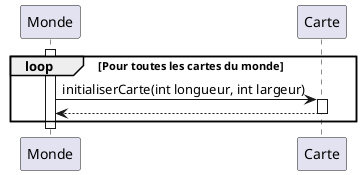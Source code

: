 @startuml
activate Monde
    loop Pour toutes les cartes du monde
        Monde -> Carte : initialiserCarte(int longueur, int largeur)
        activate Carte
            Monde <-- Carte
        deactivate Carte
    end loop
deactivate Monde
@enduml
